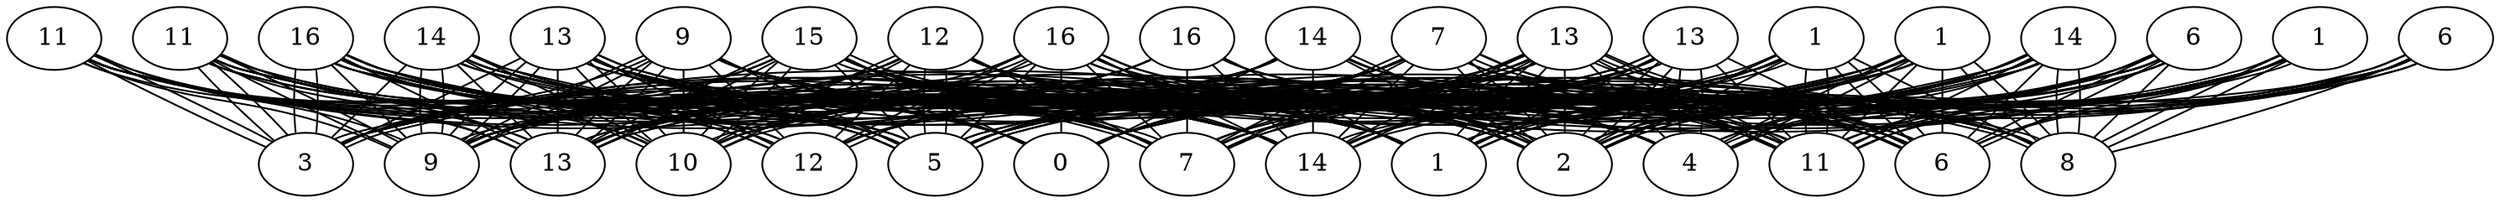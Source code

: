 graph X {
 0-0 [label="nodo0-0"];
 1-0 [label="nodo1-0"];
 0-1 [label="nodo0-1"];
 1-1 [label="nodo1-1"];
 0-2 [label="nodo0-2"];
 1-2 [label="nodo1-2"];
 0-3 [label="nodo0-3"];
 1-3 [label="nodo1-3"];
 0-4 [label="nodo0-4"];
 1-4 [label="nodo1-4"];
 0-5 [label="nodo0-5"];
 1-5 [label="nodo1-5"];
 0-6 [label="nodo0-6"];
 1-6 [label="nodo1-6"];
 0-7 [label="nodo0-7"];
 1-7 [label="nodo1-7"];
 0-8 [label="nodo0-8"];
 1-8 [label="nodo1-8"];
 0-9 [label="nodo0-9"];
 1-9 [label="nodo1-9"];
 0-10 [label="nodo0-10"];
 1-10 [label="nodo1-10"];
 0-11 [label="nodo0-11"];
 1-11 [label="nodo1-11"];
 0-12 [label="nodo0-12"];
 1-12 [label="nodo1-12"];
 0-13 [label="nodo0-13"];
 1-13 [label="nodo1-13"];
 0-14 [label="nodo0-14"];
 1-14 [label="nodo1-14"];
 0-15 [label="nodo0-15"];
 1-15 [label="nodo1-15"];
 0-16 [label="nodo0-16"];
 1-16 [label="nodo1-16"];
 0-17 [label="nodo0-17"];
 1-17 [label="nodo1-17"];
 0-18 [label="nodo0-18"];
 1-18 [label="nodo1-18"];
 0-19 [label="nodo0-19"];
 1-19 [label="nodo1-19"];
 2-0 [label="nodo2-0"];
 2-1 [label="nodo2-1"];
 2-2 [label="nodo2-2"];
 2-3 [label="nodo2-3"];
 2-4 [label="nodo2-4"];
 2-5 [label="nodo2-5"];
 2-6 [label="nodo2-6"];
 2-7 [label="nodo2-7"];
 2-8 [label="nodo2-8"];
 2-9 [label="nodo2-9"];
 2-10 [label="nodo2-10"];
 2-11 [label="nodo2-11"];
 2-12 [label="nodo2-12"];
 2-13 [label="nodo2-13"];
 2-14 [label="nodo2-14"];
 2-15 [label="nodo2-15"];
 2-16 [label="nodo2-16"];
 2-17 [label="nodo2-17"];
 2-18 [label="nodo2-18"];
 2-19 [label="nodo2-19"];
 3-0 [label="nodo3-0"];
 3-1 [label="nodo3-1"];
 3-2 [label="nodo3-2"];
 3-3 [label="nodo3-3"];
 3-4 [label="nodo3-4"];
 3-5 [label="nodo3-5"];
 3-6 [label="nodo3-6"];
 3-7 [label="nodo3-7"];
 3-8 [label="nodo3-8"];
 3-9 [label="nodo3-9"];
 3-10 [label="nodo3-10"];
 3-11 [label="nodo3-11"];
 3-12 [label="nodo3-12"];
 3-13 [label="nodo3-13"];
 3-14 [label="nodo3-14"];
 3-15 [label="nodo3-15"];
 3-16 [label="nodo3-16"];
 3-17 [label="nodo3-17"];
 3-18 [label="nodo3-18"];
 3-19 [label="nodo3-19"];
 4-0 [label="nodo4-0"];
 4-1 [label="nodo4-1"];
 4-2 [label="nodo4-2"];
 4-3 [label="nodo4-3"];
 4-4 [label="nodo4-4"];
 4-5 [label="nodo4-5"];
 4-6 [label="nodo4-6"];
 4-7 [label="nodo4-7"];
 4-8 [label="nodo4-8"];
 4-9 [label="nodo4-9"];
 4-10 [label="nodo4-10"];
 4-11 [label="nodo4-11"];
 4-12 [label="nodo4-12"];
 4-13 [label="nodo4-13"];
 4-14 [label="nodo4-14"];
 4-15 [label="nodo4-15"];
 4-16 [label="nodo4-16"];
 4-17 [label="nodo4-17"];
 4-18 [label="nodo4-18"];
 4-19 [label="nodo4-19"];
 5-0 [label="nodo5-0"];
 5-1 [label="nodo5-1"];
 5-2 [label="nodo5-2"];
 5-3 [label="nodo5-3"];
 5-4 [label="nodo5-4"];
 5-5 [label="nodo5-5"];
 5-6 [label="nodo5-6"];
 5-7 [label="nodo5-7"];
 5-8 [label="nodo5-8"];
 5-9 [label="nodo5-9"];
 5-10 [label="nodo5-10"];
 5-11 [label="nodo5-11"];
 5-12 [label="nodo5-12"];
 5-13 [label="nodo5-13"];
 5-14 [label="nodo5-14"];
 5-15 [label="nodo5-15"];
 5-16 [label="nodo5-16"];
 5-17 [label="nodo5-17"];
 5-18 [label="nodo5-18"];
 5-19 [label="nodo5-19"];
 6-0 [label="nodo6-0"];
 6-1 [label="nodo6-1"];
 6-2 [label="nodo6-2"];
 6-3 [label="nodo6-3"];
 6-4 [label="nodo6-4"];
 6-5 [label="nodo6-5"];
 6-6 [label="nodo6-6"];
 6-7 [label="nodo6-7"];
 6-8 [label="nodo6-8"];
 6-9 [label="nodo6-9"];
 6-10 [label="nodo6-10"];
 6-11 [label="nodo6-11"];
 6-12 [label="nodo6-12"];
 6-13 [label="nodo6-13"];
 6-14 [label="nodo6-14"];
 6-15 [label="nodo6-15"];
 6-16 [label="nodo6-16"];
 6-17 [label="nodo6-17"];
 6-18 [label="nodo6-18"];
 6-19 [label="nodo6-19"];
 7-0 [label="nodo7-0"];
 7-1 [label="nodo7-1"];
 7-2 [label="nodo7-2"];
 7-3 [label="nodo7-3"];
 7-4 [label="nodo7-4"];
 7-5 [label="nodo7-5"];
 7-6 [label="nodo7-6"];
 7-7 [label="nodo7-7"];
 7-8 [label="nodo7-8"];
 7-9 [label="nodo7-9"];
 7-10 [label="nodo7-10"];
 7-11 [label="nodo7-11"];
 7-12 [label="nodo7-12"];
 7-13 [label="nodo7-13"];
 7-14 [label="nodo7-14"];
 7-15 [label="nodo7-15"];
 7-16 [label="nodo7-16"];
 7-17 [label="nodo7-17"];
 7-18 [label="nodo7-18"];
 7-19 [label="nodo7-19"];
 8-0 [label="nodo8-0"];
 8-1 [label="nodo8-1"];
 8-2 [label="nodo8-2"];
 8-3 [label="nodo8-3"];
 8-4 [label="nodo8-4"];
 8-5 [label="nodo8-5"];
 8-6 [label="nodo8-6"];
 8-7 [label="nodo8-7"];
 8-8 [label="nodo8-8"];
 8-9 [label="nodo8-9"];
 8-10 [label="nodo8-10"];
 8-11 [label="nodo8-11"];
 8-12 [label="nodo8-12"];
 8-13 [label="nodo8-13"];
 8-14 [label="nodo8-14"];
 8-15 [label="nodo8-15"];
 8-16 [label="nodo8-16"];
 8-17 [label="nodo8-17"];
 8-18 [label="nodo8-18"];
 8-19 [label="nodo8-19"];
 9-0 [label="nodo9-0"];
 9-1 [label="nodo9-1"];
 9-2 [label="nodo9-2"];
 9-3 [label="nodo9-3"];
 9-4 [label="nodo9-4"];
 9-5 [label="nodo9-5"];
 9-6 [label="nodo9-6"];
 9-7 [label="nodo9-7"];
 9-8 [label="nodo9-8"];
 9-9 [label="nodo9-9"];
 9-10 [label="nodo9-10"];
 9-11 [label="nodo9-11"];
 9-12 [label="nodo9-12"];
 9-13 [label="nodo9-13"];
 9-14 [label="nodo9-14"];
 9-15 [label="nodo9-15"];
 9-16 [label="nodo9-16"];
 9-17 [label="nodo9-17"];
 9-18 [label="nodo9-18"];
 9-19 [label="nodo9-19"];
 10-0 [label="nodo10-0"];
 10-1 [label="nodo10-1"];
 10-2 [label="nodo10-2"];
 10-3 [label="nodo10-3"];
 10-4 [label="nodo10-4"];
 10-5 [label="nodo10-5"];
 10-6 [label="nodo10-6"];
 10-7 [label="nodo10-7"];
 10-8 [label="nodo10-8"];
 10-9 [label="nodo10-9"];
 10-10 [label="nodo10-10"];
 10-11 [label="nodo10-11"];
 10-12 [label="nodo10-12"];
 10-13 [label="nodo10-13"];
 10-14 [label="nodo10-14"];
 10-15 [label="nodo10-15"];
 10-16 [label="nodo10-16"];
 10-17 [label="nodo10-17"];
 10-18 [label="nodo10-18"];
 10-19 [label="nodo10-19"];
 11-0 [label="nodo11-0"];
 11-1 [label="nodo11-1"];
 11-2 [label="nodo11-2"];
 11-3 [label="nodo11-3"];
 11-4 [label="nodo11-4"];
 11-5 [label="nodo11-5"];
 11-6 [label="nodo11-6"];
 11-7 [label="nodo11-7"];
 11-8 [label="nodo11-8"];
 11-9 [label="nodo11-9"];
 11-10 [label="nodo11-10"];
 11-11 [label="nodo11-11"];
 11-12 [label="nodo11-12"];
 11-13 [label="nodo11-13"];
 11-14 [label="nodo11-14"];
 11-15 [label="nodo11-15"];
 11-16 [label="nodo11-16"];
 11-17 [label="nodo11-17"];
 11-18 [label="nodo11-18"];
 11-19 [label="nodo11-19"];
 12-0 [label="nodo12-0"];
 12-1 [label="nodo12-1"];
 12-2 [label="nodo12-2"];
 12-3 [label="nodo12-3"];
 12-4 [label="nodo12-4"];
 12-5 [label="nodo12-5"];
 12-6 [label="nodo12-6"];
 12-7 [label="nodo12-7"];
 12-8 [label="nodo12-8"];
 12-9 [label="nodo12-9"];
 12-10 [label="nodo12-10"];
 12-11 [label="nodo12-11"];
 12-12 [label="nodo12-12"];
 12-13 [label="nodo12-13"];
 12-14 [label="nodo12-14"];
 12-15 [label="nodo12-15"];
 12-16 [label="nodo12-16"];
 12-17 [label="nodo12-17"];
 12-18 [label="nodo12-18"];
 12-19 [label="nodo12-19"];
 13-0 [label="nodo13-0"];
 13-1 [label="nodo13-1"];
 13-2 [label="nodo13-2"];
 13-3 [label="nodo13-3"];
 13-4 [label="nodo13-4"];
 13-5 [label="nodo13-5"];
 13-6 [label="nodo13-6"];
 13-7 [label="nodo13-7"];
 13-8 [label="nodo13-8"];
 13-9 [label="nodo13-9"];
 13-10 [label="nodo13-10"];
 13-11 [label="nodo13-11"];
 13-12 [label="nodo13-12"];
 13-13 [label="nodo13-13"];
 13-14 [label="nodo13-14"];
 13-15 [label="nodo13-15"];
 13-16 [label="nodo13-16"];
 13-17 [label="nodo13-17"];
 13-18 [label="nodo13-18"];
 13-19 [label="nodo13-19"];
 14-0 [label="nodo14-0"];
 14-1 [label="nodo14-1"];
 14-2 [label="nodo14-2"];
 14-3 [label="nodo14-3"];
 14-4 [label="nodo14-4"];
 14-5 [label="nodo14-5"];
 14-6 [label="nodo14-6"];
 14-7 [label="nodo14-7"];
 14-8 [label="nodo14-8"];
 14-9 [label="nodo14-9"];
 14-10 [label="nodo14-10"];
 14-11 [label="nodo14-11"];
 14-12 [label="nodo14-12"];
 14-13 [label="nodo14-13"];
 14-14 [label="nodo14-14"];
 14-15 [label="nodo14-15"];
 14-16 [label="nodo14-16"];
 14-17 [label="nodo14-17"];
 14-18 [label="nodo14-18"];
 14-19 [label="nodo14-19"];
  0-0 -- 0-1  [label="1"];
  0-0 -- 1-0  [label="3"];
  1-0 -- 2-0  [label="11"];
  2-0 -- 2-1  [label="1"];
  1-1 -- 2-1  [label="4"];
  1-1 -- 1-2  [label="7"];
  1-2 -- 2-2  [label="3"];
  2-2 -- 3-2  [label="2"];
  3-1 -- 3-2  [label="2"];
  2-2 -- 2-3  [label="4"];
  2-3 -- 3-3  [label="9"];
  3-3 -- 4-3  [label="4"];
  4-3 -- 5-3  [label="2"];
  3-3 -- 3-4  [label="5"];
  2-4 -- 3-4  [label="2"];
  2-4 -- 2-5  [label="1"];
  1-5 -- 2-5  [label="4"];
  0-5 -- 1-5  [label="1"];
  1-4 -- 2-4  [label="5"];
  1-3 -- 1-4  [label="4"];
  2-5 -- 2-6  [label="6"];
  1-6 -- 2-6  [label="2"];
  2-6 -- 3-6  [label="3"];
  3-4 -- 4-4  [label="6"];
  4-4 -- 4-5  [label="2"];
  3-5 -- 4-5  [label="1"];
  0-4 -- 0-5  [label="7"];
  0-3 -- 0-4  [label="7"];
  0-2 -- 0-3  [label="7"];
  5-2 -- 5-3  [label="9"];
  5-2 -- 6-2  [label="1"];
  6-1 -- 6-2  [label="1"];
  6-1 -- 7-1  [label="3"];
  6-2 -- 7-2  [label="3"];
  7-2 -- 7-3  [label="1"];
  7-3 -- 7-4  [label="1"];
  7-2 -- 8-2  [label="2"];
  6-4 -- 7-4  [label="7"];
  5-4 -- 6-4  [label="6"];
  6-4 -- 6-5  [label="6"];
  6-5 -- 7-5  [label="6"];
  5-4 -- 5-5  [label="7"];
  7-1 -- 8-1  [label="8"];
  5-5 -- 5-6  [label="8"];
  5-6 -- 5-7  [label="8"];
  4-7 -- 5-7  [label="2"];
  5-7 -- 6-7  [label="6"];
  4-7 -- 4-8  [label="8"];
  5-1 -- 5-2  [label="9"];
  5-0 -- 5-1  [label="5"];
  5-0 -- 6-0  [label="3"];
  4-1 -- 5-1  [label="8"];
  4-1 -- 4-2  [label="4"];
  2-6 -- 2-7  [label="9"];
  2-7 -- 2-8  [label="7"];
  2-8 -- 2-9  [label="7"];
  2-9 -- 3-9  [label="3"];
  1-9 -- 2-9  [label="9"];
  0-9 -- 1-9  [label="6"];
  2-7 -- 3-7  [label="9"];
  8-2 -- 9-2  [label="10"];
  9-1 -- 9-2  [label="7"];
  9-1 -- 10-1  [label="3"];
  10-1 -- 10-2  [label="7"];
  10-2 -- 10-3  [label="4"];
  9-3 -- 10-3  [label="4"];
  10-2 -- 11-2  [label="7"];
  11-2 -- 11-3  [label="1"];
  11-1 -- 11-2  [label="3"];
  11-1 -- 12-1  [label="1"];
  11-3 -- 12-3  [label="3"];
  12-2 -- 12-3  [label="4"];
  11-3 -- 11-4  [label="5"];
  11-4 -- 11-5  [label="8"];
  10-5 -- 11-5  [label="1"];
  11-5 -- 12-5  [label="2"];
  12-4 -- 12-5  [label="8"];
  12-2 -- 13-2  [label="9"];
  13-1 -- 13-2  [label="2"];
  13-0 -- 13-1  [label="4"];
  13-2 -- 14-2  [label="6"];
  14-1 -- 14-2  [label="7"];
  8-3 -- 9-3  [label="9"];
  9-3 -- 9-4  [label="9"];
  9-4 -- 9-5  [label="6"];
  9-5 -- 9-6  [label="7"];
  8-6 -- 9-6  [label="5"];
  7-6 -- 8-6  [label="2"];
  7-6 -- 7-7  [label="2"];
  9-6 -- 10-6  [label="6"];
  9-6 -- 9-7  [label="7"];
  9-7 -- 9-8  [label="2"];
  8-8 -- 9-8  [label="6"];
  7-8 -- 8-8  [label="3"];
  6-8 -- 7-8  [label="1"];
  6-8 -- 6-9  [label="6"];
  8-7 -- 9-7  [label="7"];
  5-9 -- 6-9  [label="10"];
  5-9 -- 5-10  [label="5"];
  0-8 -- 0-9  [label="10"];
  0-8 -- 1-8  [label="7"];
  14-0 -- 14-1  [label="10"];
  8-5 -- 9-5  [label="10"];
  0-5 -- 0-6  [label="10"];
  0-6 -- 0-7  [label="2"];
  0-9 -- 0-10  [label="11"];
  0-10 -- 0-11  [label="9"];
  0-11 -- 0-12  [label="2"];
  0-11 -- 1-11  [label="3"];
  1-10 -- 1-11  [label="6"];
  0-12 -- 1-12  [label="6"];
  1-12 -- 2-12  [label="7"];
  1-10 -- 2-10  [label="10"];
  2-10 -- 2-11  [label="5"];
  2-11 -- 3-11  [label="6"];
  2-10 -- 3-10  [label="7"];
  3-7 -- 3-8  [label="11"];
  12-3 -- 13-3  [label="11"];
  13-3 -- 13-4  [label="8"];
  6-0 -- 7-0  [label="11"];
  10-6 -- 10-7  [label="11"];
  6-2 -- 6-3  [label="11"];
  5-10 -- 6-10  [label="12"];
  6-10 -- 6-11  [label="7"];
  6-11 -- 6-12  [label="2"];
  6-12 -- 6-13  [label="3"];
  5-11 -- 6-11  [label="5"];
  4-11 -- 5-11  [label="1"];
  6-10 -- 7-10  [label="12"];
  7-10 -- 7-11  [label="2"];
  7-10 -- 8-10  [label="4"];
  8-9 -- 8-10  [label="7"];
  8-9 -- 9-9  [label="2"];
  9-9 -- 9-10  [label="3"];
  9-10 -- 10-10  [label="2"];
  9-9 -- 10-9  [label="4"];
  10-9 -- 11-9  [label="1"];
  10-10 -- 11-10  [label="5"];
  11-10 -- 12-10  [label="5"];
  12-9 -- 12-10  [label="1"];
  12-9 -- 13-9  [label="4"];
  13-9 -- 13-10  [label="6"];
  11-10 -- 11-11  [label="8"];
  11-11 -- 12-11  [label="2"];
  12-11 -- 12-12  [label="2"];
  12-12 -- 13-12  [label="4"];
  13-12 -- 14-12  [label="4"];
  13-11 -- 13-12  [label="5"];
  10-11 -- 11-11  [label="5"];
  9-10 -- 9-11  [label="8"];
  11-8 -- 11-9  [label="9"];
  10-8 -- 11-8  [label="2"];
  10-11 -- 10-12  [label="9"];
  9-12 -- 10-12  [label="1"];
  9-12 -- 9-13  [label="2"];
  9-13 -- 10-13  [label="5"];
  10-12 -- 11-12  [label="7"];
  7-9 -- 7-10  [label="10"];
  14-11 -- 14-12  [label="10"];
  1-12 -- 1-13  [label="12"];
  1-13 -- 2-13  [label="3"];
  2-13 -- 2-14  [label="6"];
  1-14 -- 2-14  [label="3"];
  2-14 -- 2-15  [label="10"];
  2-15 -- 2-16  [label="7"];
  1-15 -- 2-15  [label="10"];
  0-15 -- 1-15  [label="7"];
  1-16 -- 2-16  [label="10"];
  1-16 -- 1-17  [label="3"];
  1-17 -- 2-17  [label="7"];
  2-17 -- 3-17  [label="6"];
  3-16 -- 3-17  [label="2"];
  3-16 -- 4-16  [label="2"];
  4-15 -- 4-16  [label="8"];
  4-15 -- 5-15  [label="1"];
  5-14 -- 5-15  [label="1"];
  5-13 -- 5-14  [label="2"];
  4-14 -- 4-15  [label="2"];
  5-15 -- 5-16  [label="3"];
  3-15 -- 4-15  [label="3"];
  5-16 -- 6-16  [label="8"];
  6-15 -- 6-16  [label="3"];
  6-14 -- 6-15  [label="2"];
  6-16 -- 7-16  [label="3"];
  7-16 -- 8-16  [label="2"];
  7-16 -- 7-17  [label="3"];
  7-15 -- 7-16  [label="4"];
  7-17 -- 8-17  [label="4"];
  8-17 -- 9-17  [label="7"];
  9-17 -- 9-18  [label="1"];
  9-17 -- 10-17  [label="3"];
  10-17 -- 10-18  [label="1"];
  10-18 -- 11-18  [label="1"];
  10-17 -- 11-17  [label="5"];
  11-18 -- 12-18  [label="6"];
  8-17 -- 8-18  [label="7"];
  6-14 -- 7-14  [label="8"];
  7-14 -- 8-14  [label="2"];
  8-14 -- 8-15  [label="3"];
  8-18 -- 8-19  [label="9"];
  8-19 -- 9-19  [label="4"];
  9-19 -- 10-19  [label="5"];
  10-19 -- 11-19  [label="8"];
  11-16 -- 11-17  [label="11"];
  11-16 -- 12-16  [label="5"];
  12-15 -- 12-16  [label="1"];
  12-14 -- 12-15  [label="3"];
  11-15 -- 11-16  [label="6"];
  12-16 -- 13-16  [label="7"];
  13-16 -- 14-16  [label="5"];
  14-15 -- 14-16  [label="7"];
  14-14 -- 14-15  [label="4"];
  14-13 -- 14-14  [label="2"];
  14-16 -- 14-17  [label="7"];
  13-16 -- 13-17  [label="7"];
  12-17 -- 13-17  [label="4"];
  14-17 -- 14-18  [label="8"];
  14-18 -- 14-19  [label="3"];
  10-16 -- 11-16  [label="9"];
  10-15 -- 10-16  [label="1"];
  10-14 -- 10-15  [label="1"];
  9-15 -- 10-15  [label="6"];
  12-13 -- 12-14  [label="9"];
  12-14 -- 13-14  [label="9"];
  13-13 -- 13-14  [label="3"];
  13-19 -- 14-19  [label="10"];
  12-19 -- 13-19  [label="4"];
  8-16 -- 9-16  [label="11"];
  7-18 -- 8-18  [label="11"];
  6-16 -- 6-17  [label="11"];
  0-14 -- 0-15  [label="11"];
  0-13 -- 0-14  [label="4"];
  12-18 -- 13-18  [label="12"];
  3-11 -- 3-12  [label="12"];
  0-7 -- 1-7  [label="12"];
  10-0 -- 10-1  [label="12"];
  9-0 -- 10-0  [label="4"];
  8-0 -- 9-0  [label="4"];
  10-0 -- 11-0  [label="5"];
  5-16 -- 5-17  [label="12"];
  4-17 -- 5-17  [label="7"];
  10-4 -- 11-4  [label="12"];
  5-17 -- 5-18  [label="12"];
  4-18 -- 5-18  [label="2"];
  3-18 -- 4-18  [label="2"];
  4-18 -- 4-19  [label="2"];
  2-18 -- 3-18  [label="3"];
  5-18 -- 6-18  [label="5"];
  5-18 -- 5-19  [label="7"];
  5-19 -- 6-19  [label="4"];
  6-19 -- 7-19  [label="7"];
  2-18 -- 2-19  [label="7"];
  3-18 -- 3-19  [label="11"];
  2-0 -- 3-0  [label="12"];
  3-0 -- 4-0  [label="10"];
  11-14 -- 11-15  [label="12"];
  5-7 -- 5-8  [label="13"];
  9-13 -- 9-14  [label="13"];
  3-6 -- 4-6  [label="13"];
  5-11 -- 5-12  [label="13"];
  4-12 -- 5-12  [label="9"];
  4-12 -- 4-13  [label="5"];
  3-13 -- 4-13  [label="5"];
  12-5 -- 12-6  [label="13"];
  12-6 -- 12-7  [label="9"];
  12-7 -- 13-7  [label="8"];
  13-7 -- 14-7  [label="1"];
  12-7 -- 12-8  [label="8"];
  11-7 -- 12-7  [label="9"];
  14-6 -- 14-7  [label="10"];
  13-7 -- 13-8  [label="10"];
  13-8 -- 14-8  [label="6"];
  14-8 -- 14-9  [label="9"];
  14-9 -- 14-10  [label="9"];
  13-6 -- 13-7  [label="11"];
  13-5 -- 13-6  [label="5"];
  13-5 -- 14-5  [label="13"];
  11-5 -- 11-6  [label="13"];
  0-16 -- 1-16  [label="13"];
  7-4 -- 8-4  [label="13"];
  13-14 -- 13-15  [label="13"];
  6-6 -- 7-6  [label="13"];
  7-11 -- 7-12  [label="14"];
  7-12 -- 8-12  [label="1"];
  8-12 -- 8-13  [label="7"];
  7-13 -- 8-13  [label="14"];
  4-10 -- 5-10  [label="14"];
  4-9 -- 4-10  [label="1"];
  3-14 -- 4-14  [label="14"];
  0-16 -- 0-17  [label="14"];
  0-17 -- 0-18  [label="4"];
  0-18 -- 1-18  [label="1"];
  1-18 -- 1-19  [label="8"];
  10-13 -- 11-13  [label="14"];
  12-0 -- 13-0  [label="15"];
  14-4 -- 14-5  [label="16"];
  14-3 -- 14-4  [label="6"];
  0-19 -- 1-19  [label="16"];
  8-11 -- 9-11  [label="16"];
}
